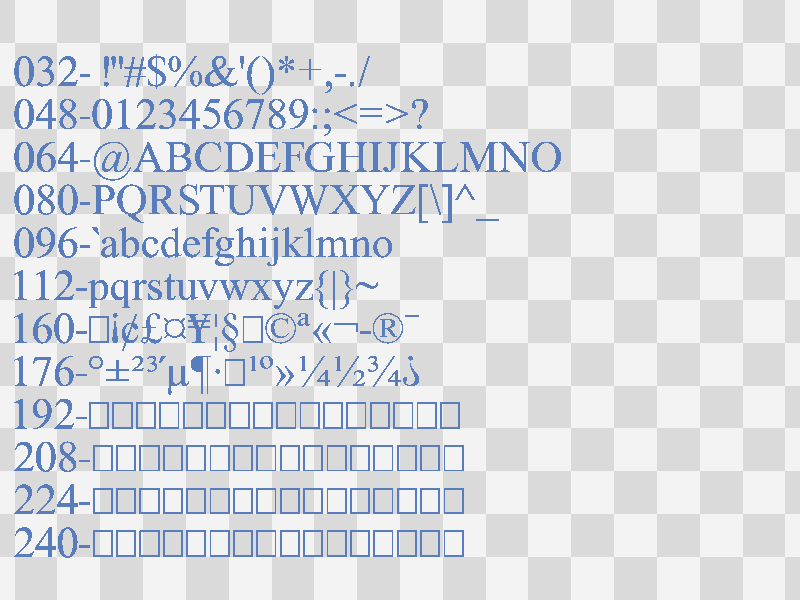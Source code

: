 // Persistence Of Vision raytracer version 3.0 sample file.

// Author:  Andreas Dilger, Feb 1996

#version 3.0
global_settings { assumed_gamma 1.0 }

camera {
   location  <0, 0, -14>
   direction <0, 0,  1>
   up        <0,  1,  0>
   right     <4/3, 0,  0>
   look_at   <0, 0, 0>
   }

light_source {<-100, 100, -100> colour rgb <1.5, 1.5, 1.5>}

#declare FontName = "timrom.ttf"

#declare FontTexture =
texture {
  pigment { color rgb <0.1, 0.2, 0.5> }
  finish {
    ambient 0.2
    diffuse 0.6
    phong 0.3
    phong_size 100
  }
}

#declare height =  1          // Size of characters
#declare length = 16          // Number of characters in a row

// ISO 8859-1 only defines printable characters in the range 32-126 and 160-255
#declare startchar1 = 32      // First character to render
#declare endchar1   = 126     // Last character to render in the first group
#declare startchar2 = 160     // First character to render in the second group
#declare endchar2   = 255     // Last characrer to render

#render concat("\nThis file renders the characters from ",
	       str(startchar1, 0, 0), " - ", str(endchar1, 0, 0), " and ",
               str(startchar2, 0, 0), " - ", str(endchar2, 0, 0), "\n")
#render "using the ISO 8859-1 (Latin-1) character set (if available).\n\n"

#render "Some of the characters may not be rendered properly (usually\n"
#render "shown by a hollow box []), usually because they do not exist, or\n"
#render "sometimes because the POV-Ray code does not yet support the\n"
#render "encoding format used by these characters.\n\n"

#declare Xoff = -9

// Calculate the starting Y offset based on how many rows there are
#declare Yoff =  ((int((endchar1 - startchar1 + length)/length) +
		   int((endchar2 - startchar2 + length)/length))/2-1)*height 

plane { -z, -0.01 pigment { checker color rgb <0.9, 0.9, 0.9>,
                                 color rgb <0.7, 0.7, 0.7>
	       translate <0, Yoff, 0> }
      }

#declare char = startchar1

#while (char <= endchar2)

#declare string = concat(str(char, -3, 0), "-")

#declare pos = 0
#while (pos < length)

// We want only to print the characters from 32 - 126 and 160 - 255
#switch (char + pos)

#range (endchar1 + 1, startchar2 - 1)
#declare char = startchar2 - length   // make sure increment is calculated right
#declare pos = length                 // break out of the inner loop
#break

#range (startchar1, endchar1)     // These are the printing characters
#range (startchar2, endchar2)
#declare string = concat(string, chr(char + pos))
#break

#end // switch (char + pos)

#declare pos = pos + 1
#end // while (pos < length)

text { ttf
   FontName,
   string,
   1, 0
   texture { FontTexture }
   scale <height, height, 0.5>
   translate <Xoff, Yoff, 0>
   }

#declare Yoff = Yoff - height
#declare char = char + length
#end  // while (char <= endchar2)

